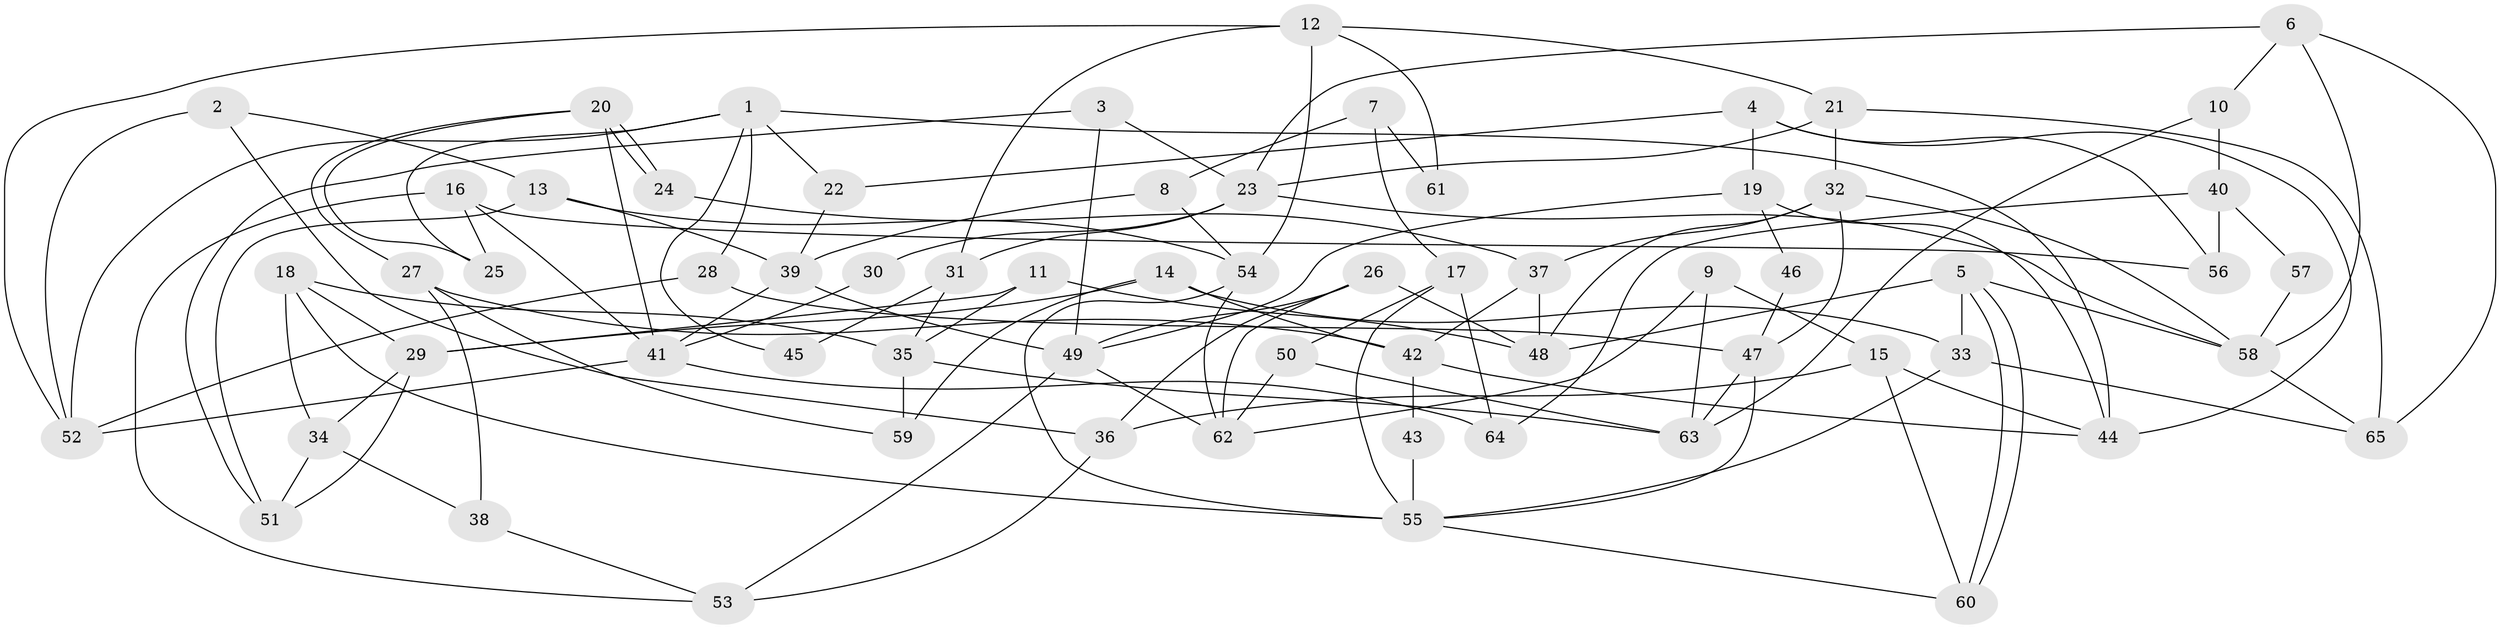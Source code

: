 // coarse degree distribution, {7: 0.175, 6: 0.15, 3: 0.1, 5: 0.25, 4: 0.25, 9: 0.025, 2: 0.05}
// Generated by graph-tools (version 1.1) at 2025/41/03/06/25 10:41:57]
// undirected, 65 vertices, 130 edges
graph export_dot {
graph [start="1"]
  node [color=gray90,style=filled];
  1;
  2;
  3;
  4;
  5;
  6;
  7;
  8;
  9;
  10;
  11;
  12;
  13;
  14;
  15;
  16;
  17;
  18;
  19;
  20;
  21;
  22;
  23;
  24;
  25;
  26;
  27;
  28;
  29;
  30;
  31;
  32;
  33;
  34;
  35;
  36;
  37;
  38;
  39;
  40;
  41;
  42;
  43;
  44;
  45;
  46;
  47;
  48;
  49;
  50;
  51;
  52;
  53;
  54;
  55;
  56;
  57;
  58;
  59;
  60;
  61;
  62;
  63;
  64;
  65;
  1 -- 44;
  1 -- 52;
  1 -- 22;
  1 -- 25;
  1 -- 28;
  1 -- 45;
  2 -- 13;
  2 -- 36;
  2 -- 52;
  3 -- 23;
  3 -- 51;
  3 -- 49;
  4 -- 22;
  4 -- 44;
  4 -- 19;
  4 -- 56;
  5 -- 48;
  5 -- 60;
  5 -- 60;
  5 -- 33;
  5 -- 58;
  6 -- 23;
  6 -- 65;
  6 -- 10;
  6 -- 58;
  7 -- 8;
  7 -- 17;
  7 -- 61;
  8 -- 54;
  8 -- 39;
  9 -- 62;
  9 -- 15;
  9 -- 63;
  10 -- 63;
  10 -- 40;
  11 -- 48;
  11 -- 29;
  11 -- 35;
  12 -- 31;
  12 -- 52;
  12 -- 21;
  12 -- 54;
  12 -- 61;
  13 -- 39;
  13 -- 54;
  13 -- 51;
  14 -- 42;
  14 -- 33;
  14 -- 29;
  14 -- 59;
  15 -- 60;
  15 -- 36;
  15 -- 44;
  16 -- 53;
  16 -- 25;
  16 -- 41;
  16 -- 56;
  17 -- 64;
  17 -- 55;
  17 -- 50;
  18 -- 29;
  18 -- 55;
  18 -- 34;
  18 -- 35;
  19 -- 49;
  19 -- 44;
  19 -- 46;
  20 -- 41;
  20 -- 24;
  20 -- 24;
  20 -- 25;
  20 -- 27;
  21 -- 32;
  21 -- 23;
  21 -- 65;
  22 -- 39;
  23 -- 58;
  23 -- 30;
  23 -- 31;
  24 -- 37;
  26 -- 48;
  26 -- 62;
  26 -- 36;
  26 -- 49;
  27 -- 59;
  27 -- 38;
  27 -- 42;
  28 -- 47;
  28 -- 52;
  29 -- 34;
  29 -- 51;
  30 -- 41;
  31 -- 35;
  31 -- 45;
  32 -- 47;
  32 -- 58;
  32 -- 37;
  32 -- 48;
  33 -- 65;
  33 -- 55;
  34 -- 51;
  34 -- 38;
  35 -- 59;
  35 -- 63;
  36 -- 53;
  37 -- 42;
  37 -- 48;
  38 -- 53;
  39 -- 49;
  39 -- 41;
  40 -- 56;
  40 -- 57;
  40 -- 64;
  41 -- 52;
  41 -- 64;
  42 -- 44;
  42 -- 43;
  43 -- 55;
  46 -- 47;
  47 -- 55;
  47 -- 63;
  49 -- 53;
  49 -- 62;
  50 -- 63;
  50 -- 62;
  54 -- 62;
  54 -- 55;
  55 -- 60;
  57 -- 58;
  58 -- 65;
}
